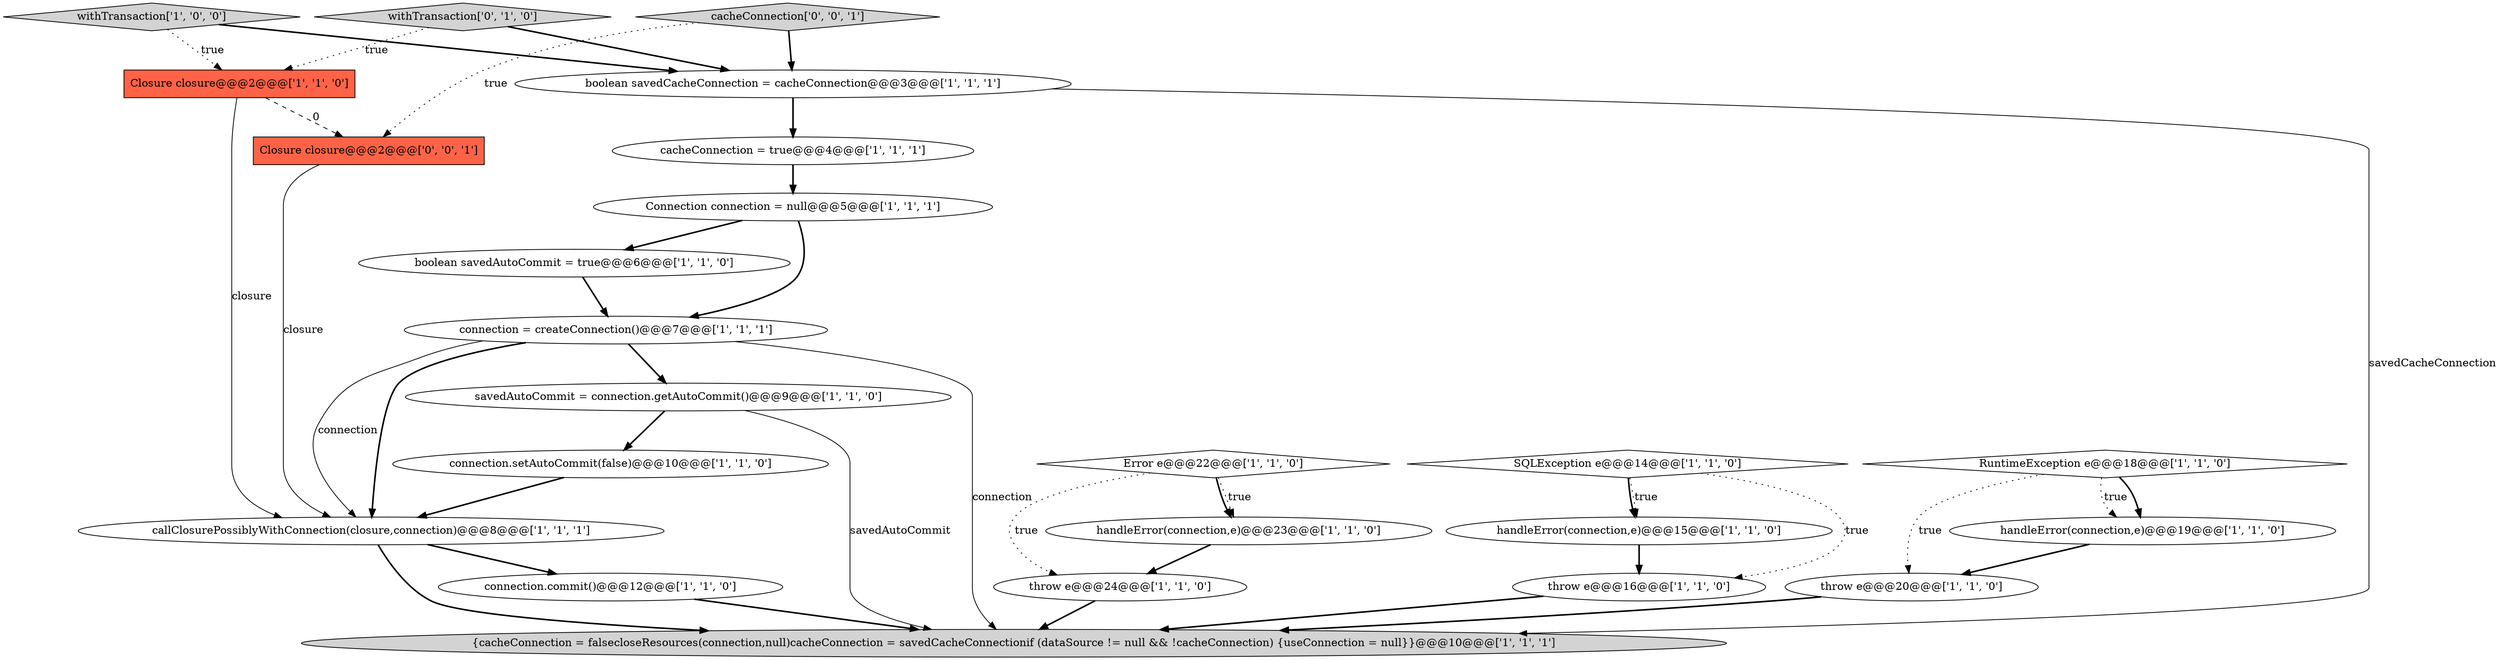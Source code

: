 digraph {
10 [style = filled, label = "handleError(connection,e)@@@19@@@['1', '1', '0']", fillcolor = white, shape = ellipse image = "AAA0AAABBB1BBB"];
3 [style = filled, label = "boolean savedCacheConnection = cacheConnection@@@3@@@['1', '1', '1']", fillcolor = white, shape = ellipse image = "AAA0AAABBB1BBB"];
2 [style = filled, label = "Closure closure@@@2@@@['1', '1', '0']", fillcolor = tomato, shape = box image = "AAA0AAABBB1BBB"];
5 [style = filled, label = "boolean savedAutoCommit = true@@@6@@@['1', '1', '0']", fillcolor = white, shape = ellipse image = "AAA0AAABBB1BBB"];
16 [style = filled, label = "callClosurePossiblyWithConnection(closure,connection)@@@8@@@['1', '1', '1']", fillcolor = white, shape = ellipse image = "AAA0AAABBB1BBB"];
19 [style = filled, label = "SQLException e@@@14@@@['1', '1', '0']", fillcolor = white, shape = diamond image = "AAA0AAABBB1BBB"];
12 [style = filled, label = "cacheConnection = true@@@4@@@['1', '1', '1']", fillcolor = white, shape = ellipse image = "AAA0AAABBB1BBB"];
15 [style = filled, label = "handleError(connection,e)@@@15@@@['1', '1', '0']", fillcolor = white, shape = ellipse image = "AAA0AAABBB1BBB"];
4 [style = filled, label = "connection.setAutoCommit(false)@@@10@@@['1', '1', '0']", fillcolor = white, shape = ellipse image = "AAA0AAABBB1BBB"];
17 [style = filled, label = "throw e@@@24@@@['1', '1', '0']", fillcolor = white, shape = ellipse image = "AAA0AAABBB1BBB"];
1 [style = filled, label = "handleError(connection,e)@@@23@@@['1', '1', '0']", fillcolor = white, shape = ellipse image = "AAA0AAABBB1BBB"];
6 [style = filled, label = "Connection connection = null@@@5@@@['1', '1', '1']", fillcolor = white, shape = ellipse image = "AAA0AAABBB1BBB"];
9 [style = filled, label = "throw e@@@16@@@['1', '1', '0']", fillcolor = white, shape = ellipse image = "AAA0AAABBB1BBB"];
7 [style = filled, label = "{cacheConnection = falsecloseResources(connection,null)cacheConnection = savedCacheConnectionif (dataSource != null && !cacheConnection) {useConnection = null}}@@@10@@@['1', '1', '1']", fillcolor = lightgray, shape = ellipse image = "AAA0AAABBB1BBB"];
13 [style = filled, label = "Error e@@@22@@@['1', '1', '0']", fillcolor = white, shape = diamond image = "AAA0AAABBB1BBB"];
0 [style = filled, label = "withTransaction['1', '0', '0']", fillcolor = lightgray, shape = diamond image = "AAA0AAABBB1BBB"];
18 [style = filled, label = "RuntimeException e@@@18@@@['1', '1', '0']", fillcolor = white, shape = diamond image = "AAA0AAABBB1BBB"];
21 [style = filled, label = "withTransaction['0', '1', '0']", fillcolor = lightgray, shape = diamond image = "AAA0AAABBB2BBB"];
23 [style = filled, label = "cacheConnection['0', '0', '1']", fillcolor = lightgray, shape = diamond image = "AAA0AAABBB3BBB"];
20 [style = filled, label = "throw e@@@20@@@['1', '1', '0']", fillcolor = white, shape = ellipse image = "AAA0AAABBB1BBB"];
14 [style = filled, label = "connection = createConnection()@@@7@@@['1', '1', '1']", fillcolor = white, shape = ellipse image = "AAA0AAABBB1BBB"];
11 [style = filled, label = "savedAutoCommit = connection.getAutoCommit()@@@9@@@['1', '1', '0']", fillcolor = white, shape = ellipse image = "AAA0AAABBB1BBB"];
22 [style = filled, label = "Closure closure@@@2@@@['0', '0', '1']", fillcolor = tomato, shape = box image = "AAA0AAABBB3BBB"];
8 [style = filled, label = "connection.commit()@@@12@@@['1', '1', '0']", fillcolor = white, shape = ellipse image = "AAA0AAABBB1BBB"];
0->2 [style = dotted, label="true"];
23->3 [style = bold, label=""];
5->14 [style = bold, label=""];
2->22 [style = dashed, label="0"];
11->4 [style = bold, label=""];
21->3 [style = bold, label=""];
18->20 [style = dotted, label="true"];
15->9 [style = bold, label=""];
13->1 [style = dotted, label="true"];
20->7 [style = bold, label=""];
14->16 [style = bold, label=""];
4->16 [style = bold, label=""];
16->8 [style = bold, label=""];
19->15 [style = bold, label=""];
2->16 [style = solid, label="closure"];
0->3 [style = bold, label=""];
19->9 [style = dotted, label="true"];
21->2 [style = dotted, label="true"];
22->16 [style = solid, label="closure"];
14->11 [style = bold, label=""];
13->17 [style = dotted, label="true"];
14->7 [style = solid, label="connection"];
9->7 [style = bold, label=""];
3->7 [style = solid, label="savedCacheConnection"];
23->22 [style = dotted, label="true"];
6->14 [style = bold, label=""];
3->12 [style = bold, label=""];
18->10 [style = bold, label=""];
19->15 [style = dotted, label="true"];
1->17 [style = bold, label=""];
6->5 [style = bold, label=""];
13->1 [style = bold, label=""];
18->10 [style = dotted, label="true"];
8->7 [style = bold, label=""];
16->7 [style = bold, label=""];
14->16 [style = solid, label="connection"];
11->7 [style = solid, label="savedAutoCommit"];
17->7 [style = bold, label=""];
12->6 [style = bold, label=""];
10->20 [style = bold, label=""];
}
